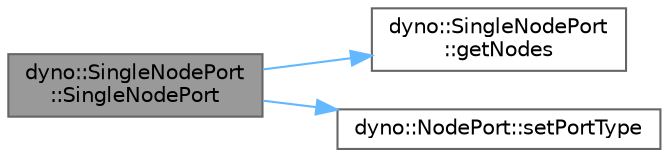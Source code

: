 digraph "dyno::SingleNodePort::SingleNodePort"
{
 // LATEX_PDF_SIZE
  bgcolor="transparent";
  edge [fontname=Helvetica,fontsize=10,labelfontname=Helvetica,labelfontsize=10];
  node [fontname=Helvetica,fontsize=10,shape=box,height=0.2,width=0.4];
  rankdir="LR";
  Node1 [id="Node000001",label="dyno::SingleNodePort\l::SingleNodePort",height=0.2,width=0.4,color="gray40", fillcolor="grey60", style="filled", fontcolor="black",tooltip=" "];
  Node1 -> Node2 [id="edge1_Node000001_Node000002",color="steelblue1",style="solid",tooltip=" "];
  Node2 [id="Node000002",label="dyno::SingleNodePort\l::getNodes",height=0.2,width=0.4,color="grey40", fillcolor="white", style="filled",URL="$classdyno_1_1_single_node_port.html#a4acf6cccd59f65cac51f997e10de7a30",tooltip=" "];
  Node1 -> Node3 [id="edge2_Node000001_Node000003",color="steelblue1",style="solid",tooltip=" "];
  Node3 [id="Node000003",label="dyno::NodePort::setPortType",height=0.2,width=0.4,color="grey40", fillcolor="white", style="filled",URL="$classdyno_1_1_node_port.html#a8a85894076ebd314870330c83b864d1e",tooltip=" "];
}
